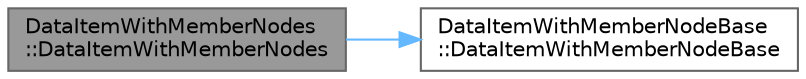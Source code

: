 digraph "DataItemWithMemberNodes::DataItemWithMemberNodes"
{
 // LATEX_PDF_SIZE
  bgcolor="transparent";
  edge [fontname=Helvetica,fontsize=10,labelfontname=Helvetica,labelfontsize=10];
  node [fontname=Helvetica,fontsize=10,shape=box,height=0.2,width=0.4];
  rankdir="LR";
  Node1 [id="Node000001",label="DataItemWithMemberNodes\l::DataItemWithMemberNodes",height=0.2,width=0.4,color="gray40", fillcolor="grey60", style="filled", fontcolor="black",tooltip=" "];
  Node1 -> Node2 [id="edge1_Node000001_Node000002",color="steelblue1",style="solid",tooltip=" "];
  Node2 [id="Node000002",label="DataItemWithMemberNodeBase\l::DataItemWithMemberNodeBase",height=0.2,width=0.4,color="grey40", fillcolor="white", style="filled",URL="$struct_data_item_with_member_node_base.html#a117c8e1d28dcab23ae383dc2cfc084f8",tooltip=" "];
}
